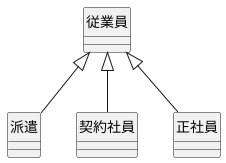 @startuml  
class 従業員{}
class 派遣{}
class 契約社員{}
class 正社員{}

従業員 <|-- 派遣
従業員 <|-- 契約社員
従業員 <|-- 正社員

hide 従業員 circle
hide 派遣 circle
hide 契約社員 circle
hide 正社員 circle
@enduml